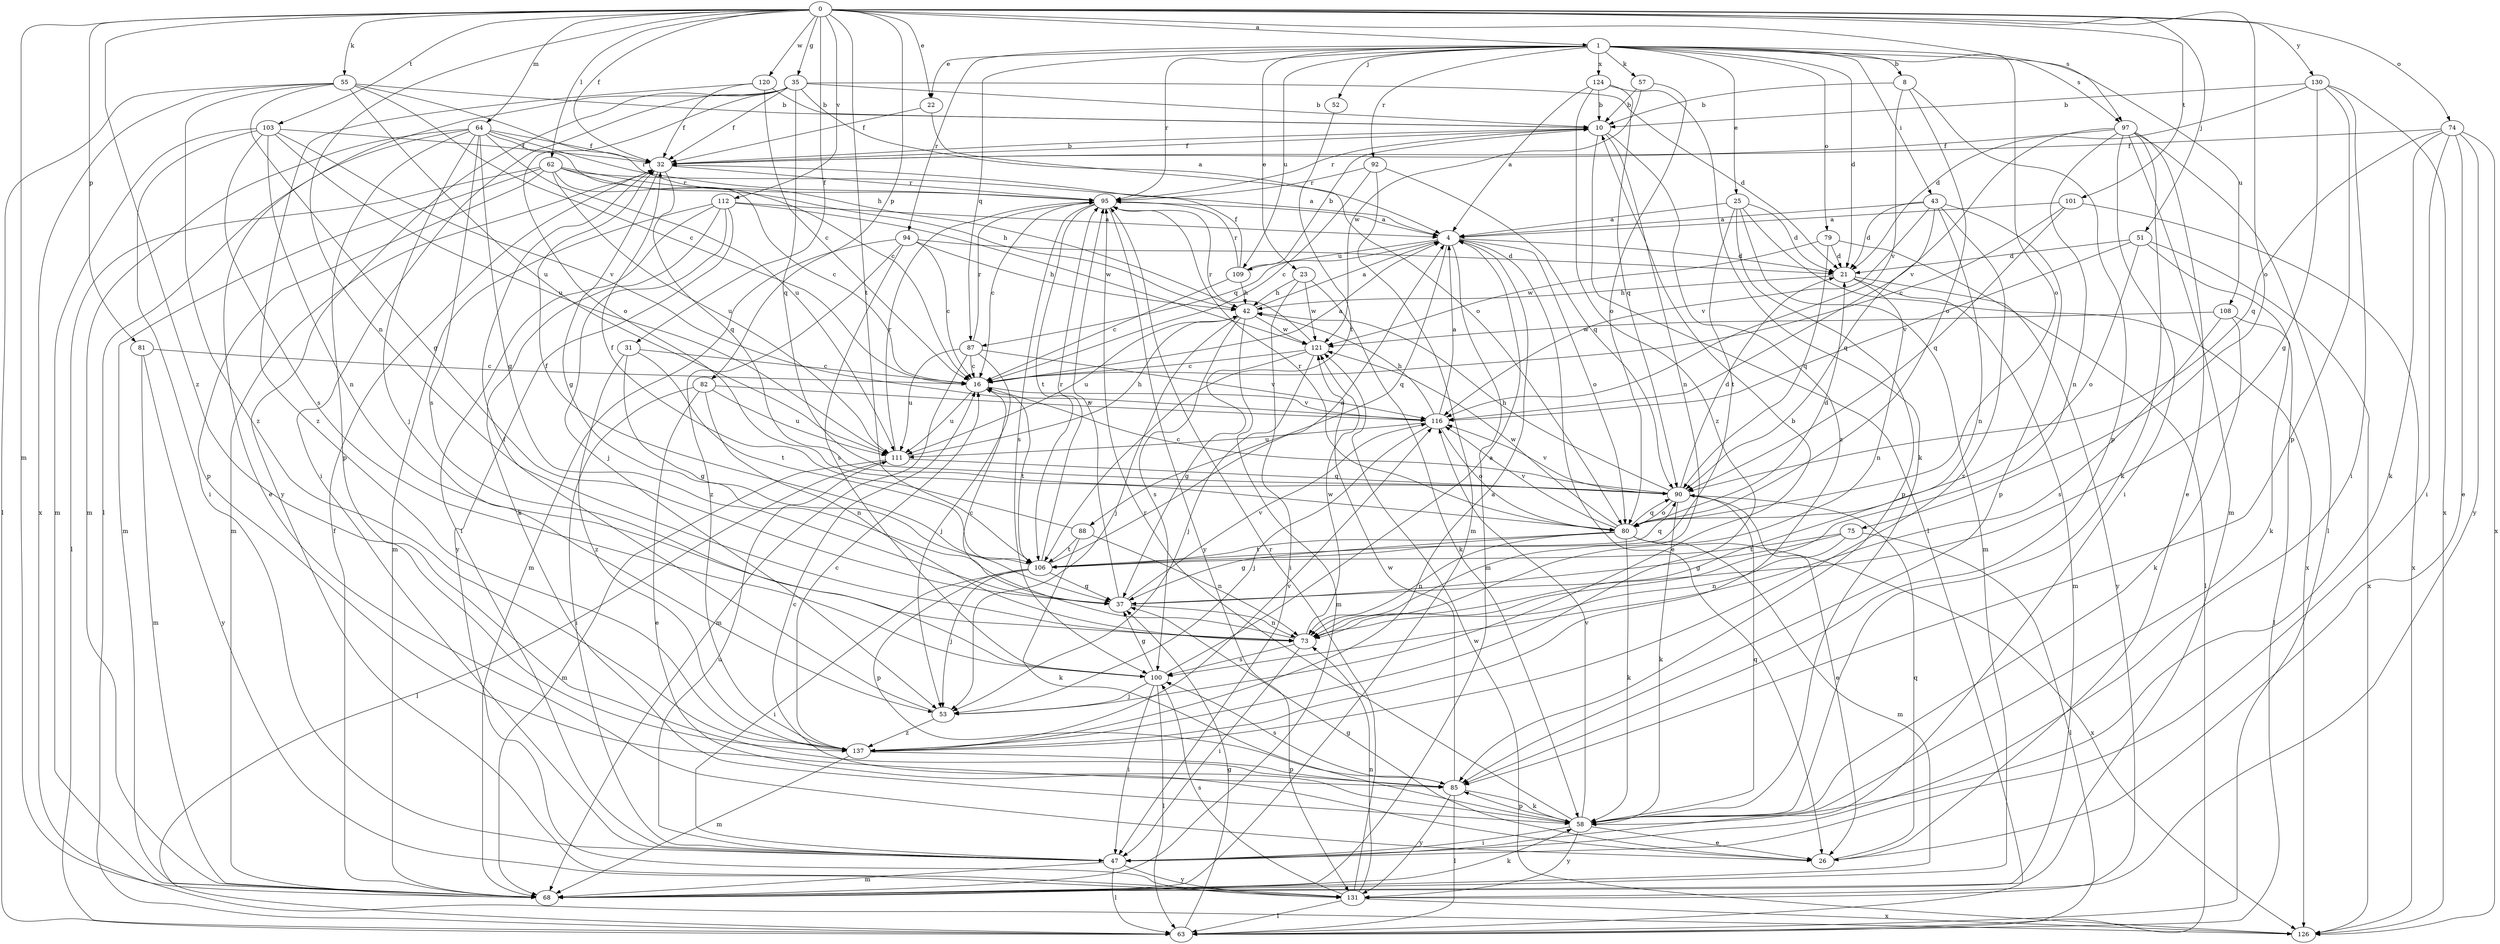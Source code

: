 strict digraph  {
0;
1;
4;
8;
10;
16;
21;
22;
23;
25;
26;
31;
32;
35;
37;
42;
43;
47;
51;
52;
53;
55;
57;
58;
62;
63;
64;
68;
73;
74;
75;
79;
80;
81;
82;
85;
87;
88;
90;
92;
94;
95;
97;
100;
101;
103;
106;
108;
109;
111;
112;
116;
120;
121;
124;
126;
130;
131;
137;
0 -> 1  [label=a];
0 -> 22  [label=e];
0 -> 31  [label=f];
0 -> 32  [label=f];
0 -> 35  [label=g];
0 -> 51  [label=j];
0 -> 55  [label=k];
0 -> 62  [label=l];
0 -> 64  [label=m];
0 -> 68  [label=m];
0 -> 73  [label=n];
0 -> 74  [label=o];
0 -> 75  [label=o];
0 -> 81  [label=p];
0 -> 82  [label=p];
0 -> 97  [label=s];
0 -> 101  [label=t];
0 -> 103  [label=t];
0 -> 106  [label=t];
0 -> 112  [label=v];
0 -> 120  [label=w];
0 -> 130  [label=y];
0 -> 137  [label=z];
1 -> 8  [label=b];
1 -> 21  [label=d];
1 -> 22  [label=e];
1 -> 23  [label=e];
1 -> 25  [label=e];
1 -> 43  [label=i];
1 -> 52  [label=j];
1 -> 57  [label=k];
1 -> 79  [label=o];
1 -> 80  [label=o];
1 -> 87  [label=q];
1 -> 92  [label=r];
1 -> 94  [label=r];
1 -> 95  [label=r];
1 -> 97  [label=s];
1 -> 108  [label=u];
1 -> 109  [label=u];
1 -> 124  [label=x];
4 -> 21  [label=d];
4 -> 26  [label=e];
4 -> 68  [label=m];
4 -> 80  [label=o];
4 -> 87  [label=q];
4 -> 88  [label=q];
4 -> 109  [label=u];
8 -> 10  [label=b];
8 -> 80  [label=o];
8 -> 85  [label=p];
8 -> 116  [label=v];
10 -> 32  [label=f];
10 -> 63  [label=l];
10 -> 73  [label=n];
10 -> 95  [label=r];
10 -> 137  [label=z];
16 -> 4  [label=a];
16 -> 106  [label=t];
16 -> 111  [label=u];
16 -> 116  [label=v];
21 -> 42  [label=h];
21 -> 68  [label=m];
21 -> 73  [label=n];
21 -> 131  [label=y];
22 -> 32  [label=f];
22 -> 80  [label=o];
23 -> 42  [label=h];
23 -> 47  [label=i];
23 -> 58  [label=k];
23 -> 121  [label=w];
25 -> 4  [label=a];
25 -> 21  [label=d];
25 -> 68  [label=m];
25 -> 85  [label=p];
25 -> 106  [label=t];
25 -> 126  [label=x];
26 -> 37  [label=g];
26 -> 90  [label=q];
31 -> 16  [label=c];
31 -> 37  [label=g];
31 -> 106  [label=t];
31 -> 137  [label=z];
32 -> 10  [label=b];
32 -> 37  [label=g];
32 -> 68  [label=m];
32 -> 90  [label=q];
32 -> 95  [label=r];
35 -> 4  [label=a];
35 -> 10  [label=b];
35 -> 21  [label=d];
35 -> 32  [label=f];
35 -> 47  [label=i];
35 -> 63  [label=l];
35 -> 80  [label=o];
35 -> 90  [label=q];
35 -> 131  [label=y];
37 -> 73  [label=n];
37 -> 95  [label=r];
37 -> 116  [label=v];
42 -> 4  [label=a];
42 -> 53  [label=j];
42 -> 68  [label=m];
42 -> 100  [label=s];
42 -> 111  [label=u];
42 -> 121  [label=w];
43 -> 4  [label=a];
43 -> 21  [label=d];
43 -> 73  [label=n];
43 -> 85  [label=p];
43 -> 90  [label=q];
43 -> 116  [label=v];
43 -> 137  [label=z];
47 -> 63  [label=l];
47 -> 68  [label=m];
47 -> 111  [label=u];
47 -> 131  [label=y];
51 -> 21  [label=d];
51 -> 58  [label=k];
51 -> 80  [label=o];
51 -> 116  [label=v];
51 -> 126  [label=x];
52 -> 106  [label=t];
53 -> 10  [label=b];
53 -> 32  [label=f];
53 -> 137  [label=z];
55 -> 10  [label=b];
55 -> 16  [label=c];
55 -> 37  [label=g];
55 -> 42  [label=h];
55 -> 63  [label=l];
55 -> 111  [label=u];
55 -> 126  [label=x];
55 -> 137  [label=z];
57 -> 10  [label=b];
57 -> 80  [label=o];
57 -> 121  [label=w];
58 -> 16  [label=c];
58 -> 26  [label=e];
58 -> 47  [label=i];
58 -> 85  [label=p];
58 -> 90  [label=q];
58 -> 95  [label=r];
58 -> 116  [label=v];
58 -> 131  [label=y];
62 -> 4  [label=a];
62 -> 16  [label=c];
62 -> 42  [label=h];
62 -> 63  [label=l];
62 -> 68  [label=m];
62 -> 85  [label=p];
62 -> 95  [label=r];
62 -> 111  [label=u];
63 -> 37  [label=g];
64 -> 16  [label=c];
64 -> 26  [label=e];
64 -> 32  [label=f];
64 -> 37  [label=g];
64 -> 53  [label=j];
64 -> 68  [label=m];
64 -> 85  [label=p];
64 -> 95  [label=r];
64 -> 100  [label=s];
64 -> 111  [label=u];
68 -> 32  [label=f];
68 -> 58  [label=k];
73 -> 16  [label=c];
73 -> 47  [label=i];
73 -> 100  [label=s];
73 -> 121  [label=w];
74 -> 26  [label=e];
74 -> 32  [label=f];
74 -> 47  [label=i];
74 -> 58  [label=k];
74 -> 90  [label=q];
74 -> 126  [label=x];
74 -> 131  [label=y];
75 -> 37  [label=g];
75 -> 63  [label=l];
75 -> 73  [label=n];
75 -> 106  [label=t];
79 -> 21  [label=d];
79 -> 63  [label=l];
79 -> 90  [label=q];
79 -> 121  [label=w];
80 -> 21  [label=d];
80 -> 37  [label=g];
80 -> 58  [label=k];
80 -> 68  [label=m];
80 -> 73  [label=n];
80 -> 90  [label=q];
80 -> 95  [label=r];
80 -> 106  [label=t];
80 -> 116  [label=v];
80 -> 121  [label=w];
80 -> 126  [label=x];
81 -> 16  [label=c];
81 -> 68  [label=m];
81 -> 131  [label=y];
82 -> 26  [label=e];
82 -> 47  [label=i];
82 -> 73  [label=n];
82 -> 111  [label=u];
82 -> 116  [label=v];
85 -> 58  [label=k];
85 -> 63  [label=l];
85 -> 100  [label=s];
85 -> 121  [label=w];
85 -> 131  [label=y];
87 -> 16  [label=c];
87 -> 53  [label=j];
87 -> 68  [label=m];
87 -> 95  [label=r];
87 -> 111  [label=u];
87 -> 116  [label=v];
88 -> 32  [label=f];
88 -> 58  [label=k];
88 -> 73  [label=n];
88 -> 106  [label=t];
90 -> 16  [label=c];
90 -> 21  [label=d];
90 -> 26  [label=e];
90 -> 42  [label=h];
90 -> 58  [label=k];
90 -> 80  [label=o];
90 -> 116  [label=v];
92 -> 16  [label=c];
92 -> 68  [label=m];
92 -> 90  [label=q];
92 -> 95  [label=r];
94 -> 16  [label=c];
94 -> 21  [label=d];
94 -> 42  [label=h];
94 -> 68  [label=m];
94 -> 100  [label=s];
94 -> 137  [label=z];
95 -> 4  [label=a];
95 -> 16  [label=c];
95 -> 100  [label=s];
95 -> 106  [label=t];
95 -> 131  [label=y];
97 -> 26  [label=e];
97 -> 32  [label=f];
97 -> 47  [label=i];
97 -> 58  [label=k];
97 -> 63  [label=l];
97 -> 68  [label=m];
97 -> 73  [label=n];
97 -> 116  [label=v];
100 -> 4  [label=a];
100 -> 37  [label=g];
100 -> 47  [label=i];
100 -> 53  [label=j];
100 -> 63  [label=l];
101 -> 4  [label=a];
101 -> 16  [label=c];
101 -> 90  [label=q];
101 -> 126  [label=x];
103 -> 32  [label=f];
103 -> 47  [label=i];
103 -> 68  [label=m];
103 -> 73  [label=n];
103 -> 100  [label=s];
103 -> 111  [label=u];
103 -> 116  [label=v];
106 -> 4  [label=a];
106 -> 32  [label=f];
106 -> 37  [label=g];
106 -> 47  [label=i];
106 -> 53  [label=j];
106 -> 85  [label=p];
106 -> 90  [label=q];
106 -> 95  [label=r];
108 -> 58  [label=k];
108 -> 63  [label=l];
108 -> 100  [label=s];
108 -> 121  [label=w];
109 -> 10  [label=b];
109 -> 16  [label=c];
109 -> 32  [label=f];
109 -> 42  [label=h];
109 -> 95  [label=r];
111 -> 42  [label=h];
111 -> 63  [label=l];
111 -> 68  [label=m];
111 -> 90  [label=q];
111 -> 95  [label=r];
112 -> 4  [label=a];
112 -> 47  [label=i];
112 -> 53  [label=j];
112 -> 58  [label=k];
112 -> 68  [label=m];
112 -> 121  [label=w];
112 -> 131  [label=y];
116 -> 4  [label=a];
116 -> 42  [label=h];
116 -> 53  [label=j];
116 -> 80  [label=o];
116 -> 111  [label=u];
120 -> 10  [label=b];
120 -> 16  [label=c];
120 -> 32  [label=f];
120 -> 137  [label=z];
121 -> 16  [label=c];
121 -> 37  [label=g];
121 -> 53  [label=j];
121 -> 95  [label=r];
124 -> 4  [label=a];
124 -> 10  [label=b];
124 -> 58  [label=k];
124 -> 90  [label=q];
124 -> 137  [label=z];
126 -> 121  [label=w];
130 -> 10  [label=b];
130 -> 21  [label=d];
130 -> 37  [label=g];
130 -> 47  [label=i];
130 -> 85  [label=p];
130 -> 126  [label=x];
131 -> 63  [label=l];
131 -> 73  [label=n];
131 -> 95  [label=r];
131 -> 100  [label=s];
131 -> 126  [label=x];
137 -> 4  [label=a];
137 -> 16  [label=c];
137 -> 68  [label=m];
137 -> 85  [label=p];
137 -> 116  [label=v];
}
